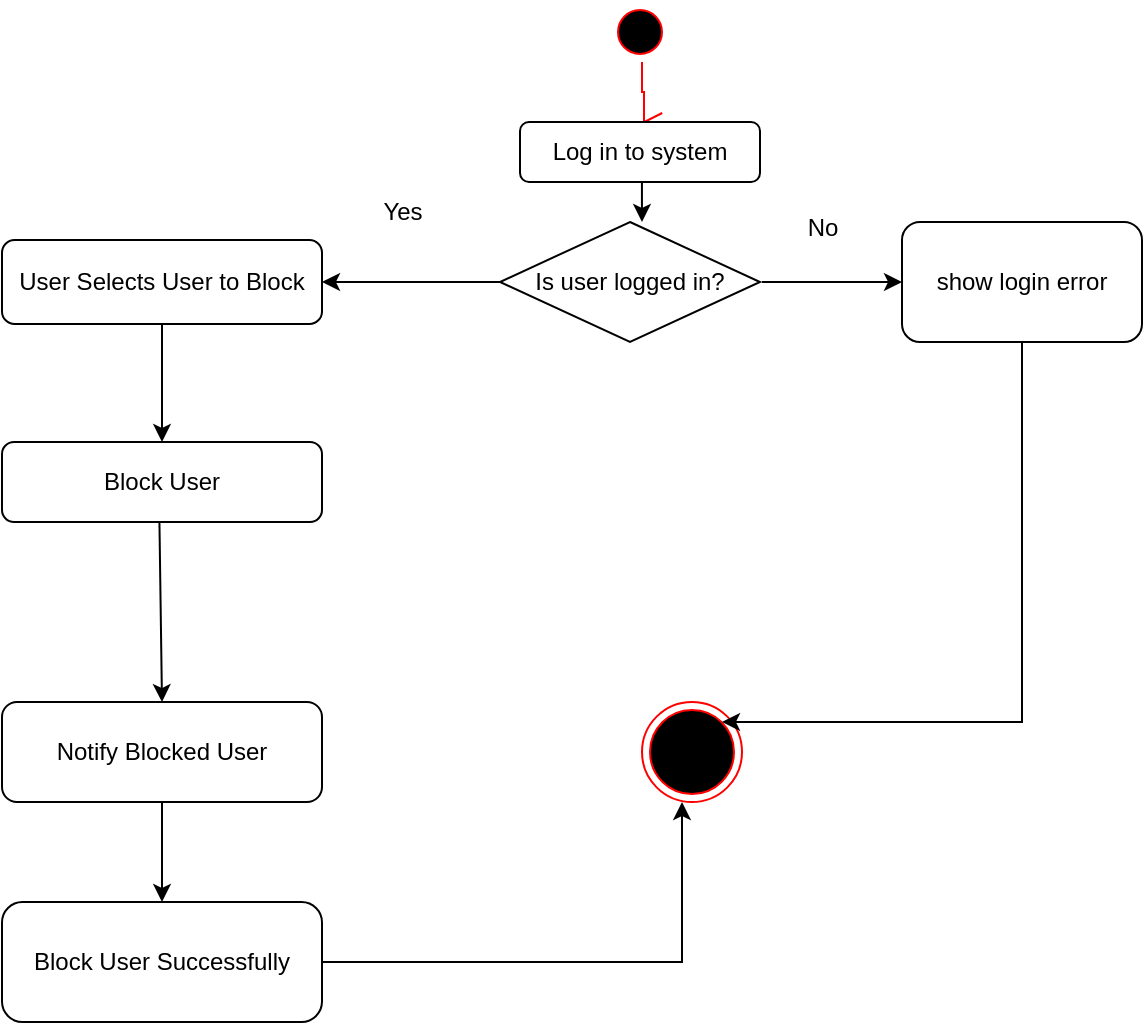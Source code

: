 <mxfile version="24.8.6">
  <diagram id="e_u2dvvKTpSE7GeCOZ3W" name="Page-1">
    <mxGraphModel dx="1050" dy="578" grid="1" gridSize="10" guides="1" tooltips="1" connect="1" arrows="1" fold="1" page="1" pageScale="1" pageWidth="827" pageHeight="1169" math="0" shadow="0">
      <root>
        <mxCell id="0" />
        <mxCell id="1" parent="0" />
        <mxCell id="cSsbPW50Kq6JUkMz0H1c-2" value="" style="ellipse;html=1;shape=startState;fillColor=#000000;strokeColor=#ff0000;" parent="1" vertex="1">
          <mxGeometry x="384" y="20" width="30" height="30" as="geometry" />
        </mxCell>
        <mxCell id="cSsbPW50Kq6JUkMz0H1c-3" value="" style="edgeStyle=orthogonalEdgeStyle;html=1;verticalAlign=bottom;endArrow=open;endSize=8;strokeColor=#ff0000;rounded=0;" parent="1" source="cSsbPW50Kq6JUkMz0H1c-2" edge="1">
          <mxGeometry relative="1" as="geometry">
            <mxPoint x="400" y="80" as="targetPoint" />
            <Array as="points">
              <mxPoint x="400" y="65" />
              <mxPoint x="401" y="65" />
            </Array>
          </mxGeometry>
        </mxCell>
        <mxCell id="cSsbPW50Kq6JUkMz0H1c-4" value="Log in to system" style="rounded=1;whiteSpace=wrap;html=1;" parent="1" vertex="1">
          <mxGeometry x="339" y="80" width="120" height="30" as="geometry" />
        </mxCell>
        <mxCell id="cSsbPW50Kq6JUkMz0H1c-5" value="Is user logged in?" style="rhombus;whiteSpace=wrap;html=1;" parent="1" vertex="1">
          <mxGeometry x="329" y="130" width="130" height="60" as="geometry" />
        </mxCell>
        <mxCell id="cSsbPW50Kq6JUkMz0H1c-7" value="" style="endArrow=classic;html=1;rounded=0;exitX=0.508;exitY=1;exitDx=0;exitDy=0;exitPerimeter=0;" parent="1" source="cSsbPW50Kq6JUkMz0H1c-4" edge="1">
          <mxGeometry width="50" height="50" relative="1" as="geometry">
            <mxPoint x="320" y="320" as="sourcePoint" />
            <mxPoint x="400" y="130" as="targetPoint" />
          </mxGeometry>
        </mxCell>
        <mxCell id="cSsbPW50Kq6JUkMz0H1c-8" value="" style="endArrow=classic;html=1;rounded=0;" parent="1" edge="1">
          <mxGeometry width="50" height="50" relative="1" as="geometry">
            <mxPoint x="330" y="160" as="sourcePoint" />
            <mxPoint x="240" y="160" as="targetPoint" />
          </mxGeometry>
        </mxCell>
        <mxCell id="cSsbPW50Kq6JUkMz0H1c-9" value="User Selects User to Block" style="rounded=1;whiteSpace=wrap;html=1;" parent="1" vertex="1">
          <mxGeometry x="80" y="139" width="160" height="42" as="geometry" />
        </mxCell>
        <mxCell id="cSsbPW50Kq6JUkMz0H1c-11" value="Block User" style="rounded=1;whiteSpace=wrap;html=1;" parent="1" vertex="1">
          <mxGeometry x="80" y="240" width="160" height="40" as="geometry" />
        </mxCell>
        <mxCell id="cSsbPW50Kq6JUkMz0H1c-14" value="" style="endArrow=classic;html=1;rounded=0;exitX=0.5;exitY=1;exitDx=0;exitDy=0;exitPerimeter=0;" parent="1" source="cSsbPW50Kq6JUkMz0H1c-9" edge="1">
          <mxGeometry width="50" height="50" relative="1" as="geometry">
            <mxPoint x="160" y="300" as="sourcePoint" />
            <mxPoint x="160" y="240" as="targetPoint" />
          </mxGeometry>
        </mxCell>
        <mxCell id="cSsbPW50Kq6JUkMz0H1c-21" value="Yes" style="text;html=1;align=center;verticalAlign=middle;resizable=0;points=[];autosize=1;strokeColor=none;fillColor=none;" parent="1" vertex="1">
          <mxGeometry x="260" y="110" width="40" height="30" as="geometry" />
        </mxCell>
        <mxCell id="cSsbPW50Kq6JUkMz0H1c-36" value="" style="endArrow=classic;html=1;rounded=0;" parent="1" edge="1">
          <mxGeometry width="50" height="50" relative="1" as="geometry">
            <mxPoint x="460" y="160" as="sourcePoint" />
            <mxPoint x="530" y="160" as="targetPoint" />
          </mxGeometry>
        </mxCell>
        <mxCell id="cSsbPW50Kq6JUkMz0H1c-37" value="No" style="text;html=1;align=center;verticalAlign=middle;resizable=0;points=[];autosize=1;strokeColor=none;fillColor=none;" parent="1" vertex="1">
          <mxGeometry x="470" y="118" width="40" height="30" as="geometry" />
        </mxCell>
        <mxCell id="cSsbPW50Kq6JUkMz0H1c-38" value="show login error" style="rounded=1;whiteSpace=wrap;html=1;" parent="1" vertex="1">
          <mxGeometry x="530" y="130" width="120" height="60" as="geometry" />
        </mxCell>
        <mxCell id="cSsbPW50Kq6JUkMz0H1c-40" value="" style="ellipse;html=1;shape=endState;fillColor=#000000;strokeColor=#ff0000;" parent="1" vertex="1">
          <mxGeometry x="590" y="430" height="30" as="geometry" />
        </mxCell>
        <mxCell id="ILmRY9t9ikbFDp1ylnBZ-4" value="" style="endArrow=classic;html=1;rounded=0;exitX=0.492;exitY=1;exitDx=0;exitDy=0;exitPerimeter=0;entryX=0.5;entryY=0;entryDx=0;entryDy=0;" parent="1" source="cSsbPW50Kq6JUkMz0H1c-11" edge="1">
          <mxGeometry width="50" height="50" relative="1" as="geometry">
            <mxPoint x="160.05" y="360" as="sourcePoint" />
            <mxPoint x="160" y="370" as="targetPoint" />
          </mxGeometry>
        </mxCell>
        <mxCell id="8oVrIRrRadPJnCO46N0i-4" value="Notify Blocked User" style="rounded=1;whiteSpace=wrap;html=1;" parent="1" vertex="1">
          <mxGeometry x="80" y="370" width="160" height="50" as="geometry" />
        </mxCell>
        <mxCell id="uljT96sFx1SeSEMwCfUZ-1" value="" style="endArrow=classic;html=1;rounded=0;exitX=0.5;exitY=1;exitDx=0;exitDy=0;" parent="1" source="8oVrIRrRadPJnCO46N0i-4" target="mD5LJ2pc1BLlnbWfuHIx-1" edge="1">
          <mxGeometry width="50" height="50" relative="1" as="geometry">
            <mxPoint x="170" y="420" as="sourcePoint" />
            <mxPoint x="170" y="480" as="targetPoint" />
            <Array as="points" />
          </mxGeometry>
        </mxCell>
        <mxCell id="ILmRY9t9ikbFDp1ylnBZ-6" value="" style="ellipse;html=1;shape=endState;fillColor=#000000;strokeColor=#ff0000;" parent="1" vertex="1">
          <mxGeometry x="400" y="370" width="50" height="50" as="geometry" />
        </mxCell>
        <mxCell id="OEbQiBnzaZh2S4P4qz-J-2" value="" style="endArrow=classic;html=1;rounded=0;exitX=0.5;exitY=1;exitDx=0;exitDy=0;exitPerimeter=0;" parent="1" source="cSsbPW50Kq6JUkMz0H1c-38" edge="1">
          <mxGeometry width="50" height="50" relative="1" as="geometry">
            <mxPoint x="470" y="400" as="sourcePoint" />
            <mxPoint x="440" y="380" as="targetPoint" />
            <Array as="points">
              <mxPoint x="590" y="380" />
            </Array>
          </mxGeometry>
        </mxCell>
        <mxCell id="mD5LJ2pc1BLlnbWfuHIx-1" value="Block User Successfully" style="rounded=1;whiteSpace=wrap;html=1;arcSize=17;" vertex="1" parent="1">
          <mxGeometry x="80" y="470" width="160" height="60" as="geometry" />
        </mxCell>
        <mxCell id="mD5LJ2pc1BLlnbWfuHIx-2" value="" style="endArrow=classic;html=1;rounded=0;entryX=0.4;entryY=1;entryDx=0;entryDy=0;entryPerimeter=0;exitX=1;exitY=0.5;exitDx=0;exitDy=0;exitPerimeter=0;" edge="1" parent="1" source="mD5LJ2pc1BLlnbWfuHIx-1" target="ILmRY9t9ikbFDp1ylnBZ-6">
          <mxGeometry width="50" height="50" relative="1" as="geometry">
            <mxPoint x="330" y="480" as="sourcePoint" />
            <mxPoint x="380" y="430" as="targetPoint" />
            <Array as="points">
              <mxPoint x="420" y="500" />
            </Array>
          </mxGeometry>
        </mxCell>
      </root>
    </mxGraphModel>
  </diagram>
</mxfile>
